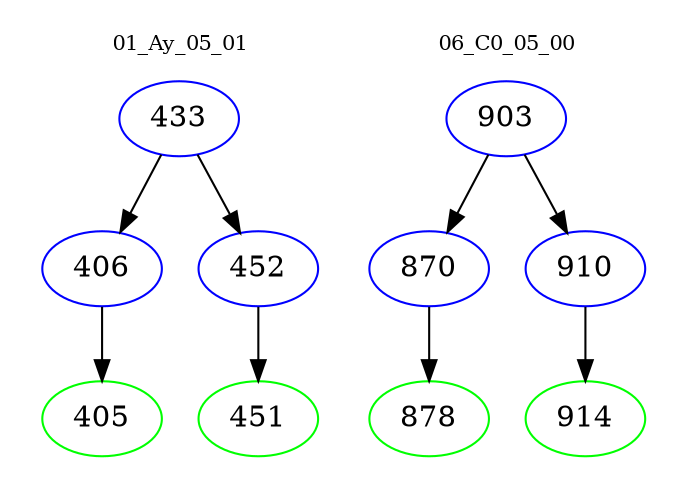 digraph{
subgraph cluster_0 {
color = white
label = "01_Ay_05_01";
fontsize=10;
T0_433 [label="433", color="blue"]
T0_433 -> T0_406 [color="black"]
T0_406 [label="406", color="blue"]
T0_406 -> T0_405 [color="black"]
T0_405 [label="405", color="green"]
T0_433 -> T0_452 [color="black"]
T0_452 [label="452", color="blue"]
T0_452 -> T0_451 [color="black"]
T0_451 [label="451", color="green"]
}
subgraph cluster_1 {
color = white
label = "06_C0_05_00";
fontsize=10;
T1_903 [label="903", color="blue"]
T1_903 -> T1_870 [color="black"]
T1_870 [label="870", color="blue"]
T1_870 -> T1_878 [color="black"]
T1_878 [label="878", color="green"]
T1_903 -> T1_910 [color="black"]
T1_910 [label="910", color="blue"]
T1_910 -> T1_914 [color="black"]
T1_914 [label="914", color="green"]
}
}
